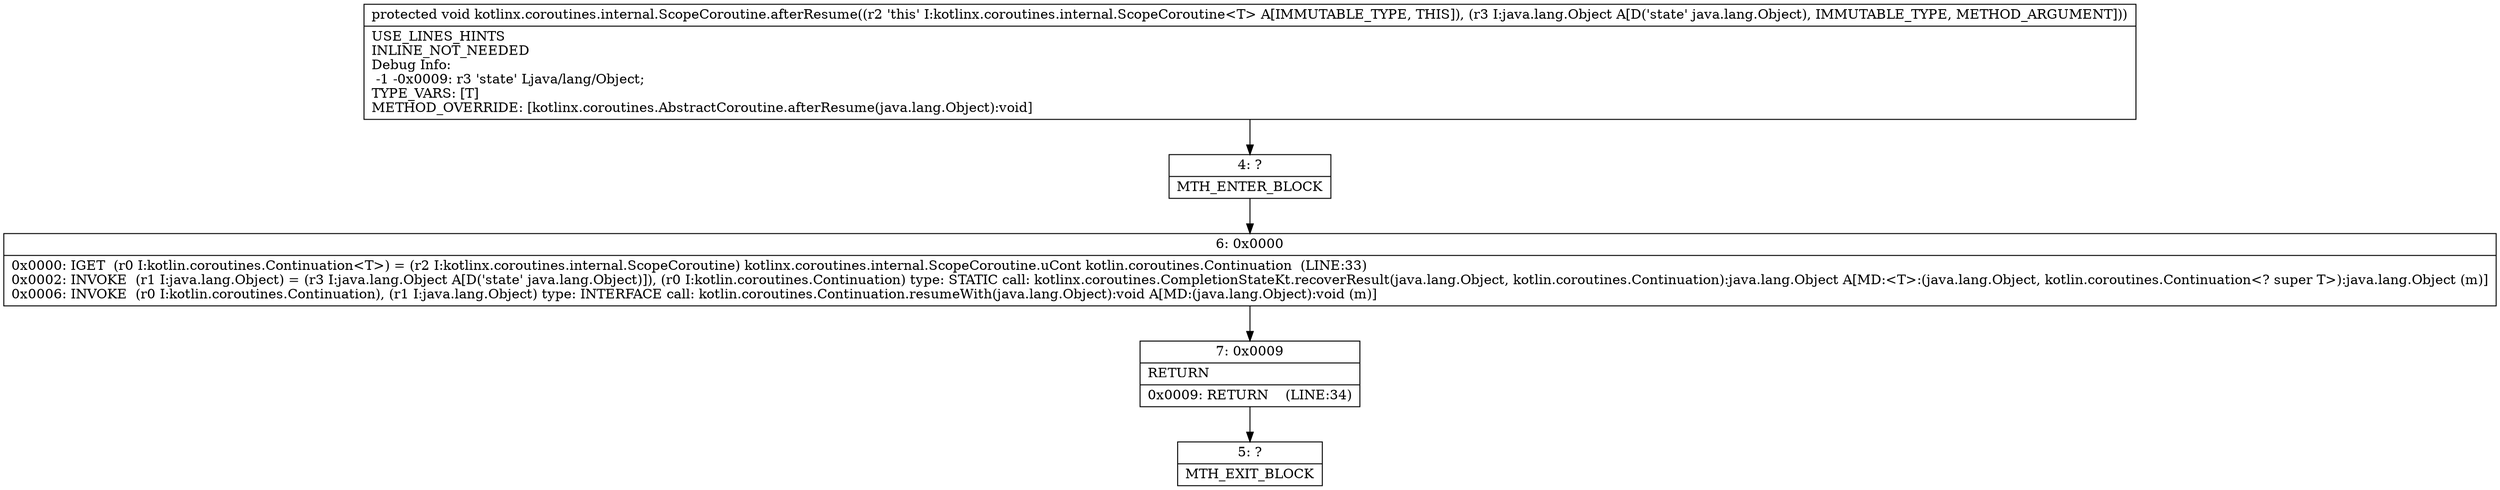 digraph "CFG forkotlinx.coroutines.internal.ScopeCoroutine.afterResume(Ljava\/lang\/Object;)V" {
Node_4 [shape=record,label="{4\:\ ?|MTH_ENTER_BLOCK\l}"];
Node_6 [shape=record,label="{6\:\ 0x0000|0x0000: IGET  (r0 I:kotlin.coroutines.Continuation\<T\>) = (r2 I:kotlinx.coroutines.internal.ScopeCoroutine) kotlinx.coroutines.internal.ScopeCoroutine.uCont kotlin.coroutines.Continuation  (LINE:33)\l0x0002: INVOKE  (r1 I:java.lang.Object) = (r3 I:java.lang.Object A[D('state' java.lang.Object)]), (r0 I:kotlin.coroutines.Continuation) type: STATIC call: kotlinx.coroutines.CompletionStateKt.recoverResult(java.lang.Object, kotlin.coroutines.Continuation):java.lang.Object A[MD:\<T\>:(java.lang.Object, kotlin.coroutines.Continuation\<? super T\>):java.lang.Object (m)]\l0x0006: INVOKE  (r0 I:kotlin.coroutines.Continuation), (r1 I:java.lang.Object) type: INTERFACE call: kotlin.coroutines.Continuation.resumeWith(java.lang.Object):void A[MD:(java.lang.Object):void (m)]\l}"];
Node_7 [shape=record,label="{7\:\ 0x0009|RETURN\l|0x0009: RETURN    (LINE:34)\l}"];
Node_5 [shape=record,label="{5\:\ ?|MTH_EXIT_BLOCK\l}"];
MethodNode[shape=record,label="{protected void kotlinx.coroutines.internal.ScopeCoroutine.afterResume((r2 'this' I:kotlinx.coroutines.internal.ScopeCoroutine\<T\> A[IMMUTABLE_TYPE, THIS]), (r3 I:java.lang.Object A[D('state' java.lang.Object), IMMUTABLE_TYPE, METHOD_ARGUMENT]))  | USE_LINES_HINTS\lINLINE_NOT_NEEDED\lDebug Info:\l  \-1 \-0x0009: r3 'state' Ljava\/lang\/Object;\lTYPE_VARS: [T]\lMETHOD_OVERRIDE: [kotlinx.coroutines.AbstractCoroutine.afterResume(java.lang.Object):void]\l}"];
MethodNode -> Node_4;Node_4 -> Node_6;
Node_6 -> Node_7;
Node_7 -> Node_5;
}


